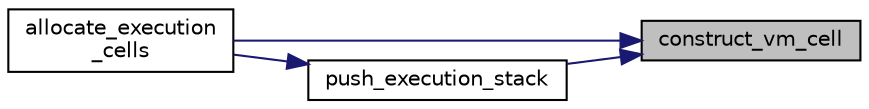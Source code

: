 digraph "construct_vm_cell"
{
 // LATEX_PDF_SIZE
  edge [fontname="Helvetica",fontsize="10",labelfontname="Helvetica",labelfontsize="10"];
  node [fontname="Helvetica",fontsize="10",shape=record];
  rankdir="RL";
  Node1 [label="construct_vm_cell",height=0.2,width=0.4,color="black", fillcolor="grey75", style="filled", fontcolor="black",tooltip=" "];
  Node1 -> Node2 [dir="back",color="midnightblue",fontsize="10",style="solid",fontname="Helvetica"];
  Node2 [label="allocate_execution\l_cells",height=0.2,width=0.4,color="black", fillcolor="white", style="filled",URL="$d5/dae/stack__management_8c.html#a14974f99f8aca6ad08934c1624fa399c",tooltip=" "];
  Node1 -> Node3 [dir="back",color="midnightblue",fontsize="10",style="solid",fontname="Helvetica"];
  Node3 [label="push_execution_stack",height=0.2,width=0.4,color="black", fillcolor="white", style="filled",URL="$d5/dae/stack__management_8c.html#a6d7d1c626f2e6f24dc21bd199d2ec5c5",tooltip=" "];
  Node3 -> Node2 [dir="back",color="midnightblue",fontsize="10",style="solid",fontname="Helvetica"];
}
